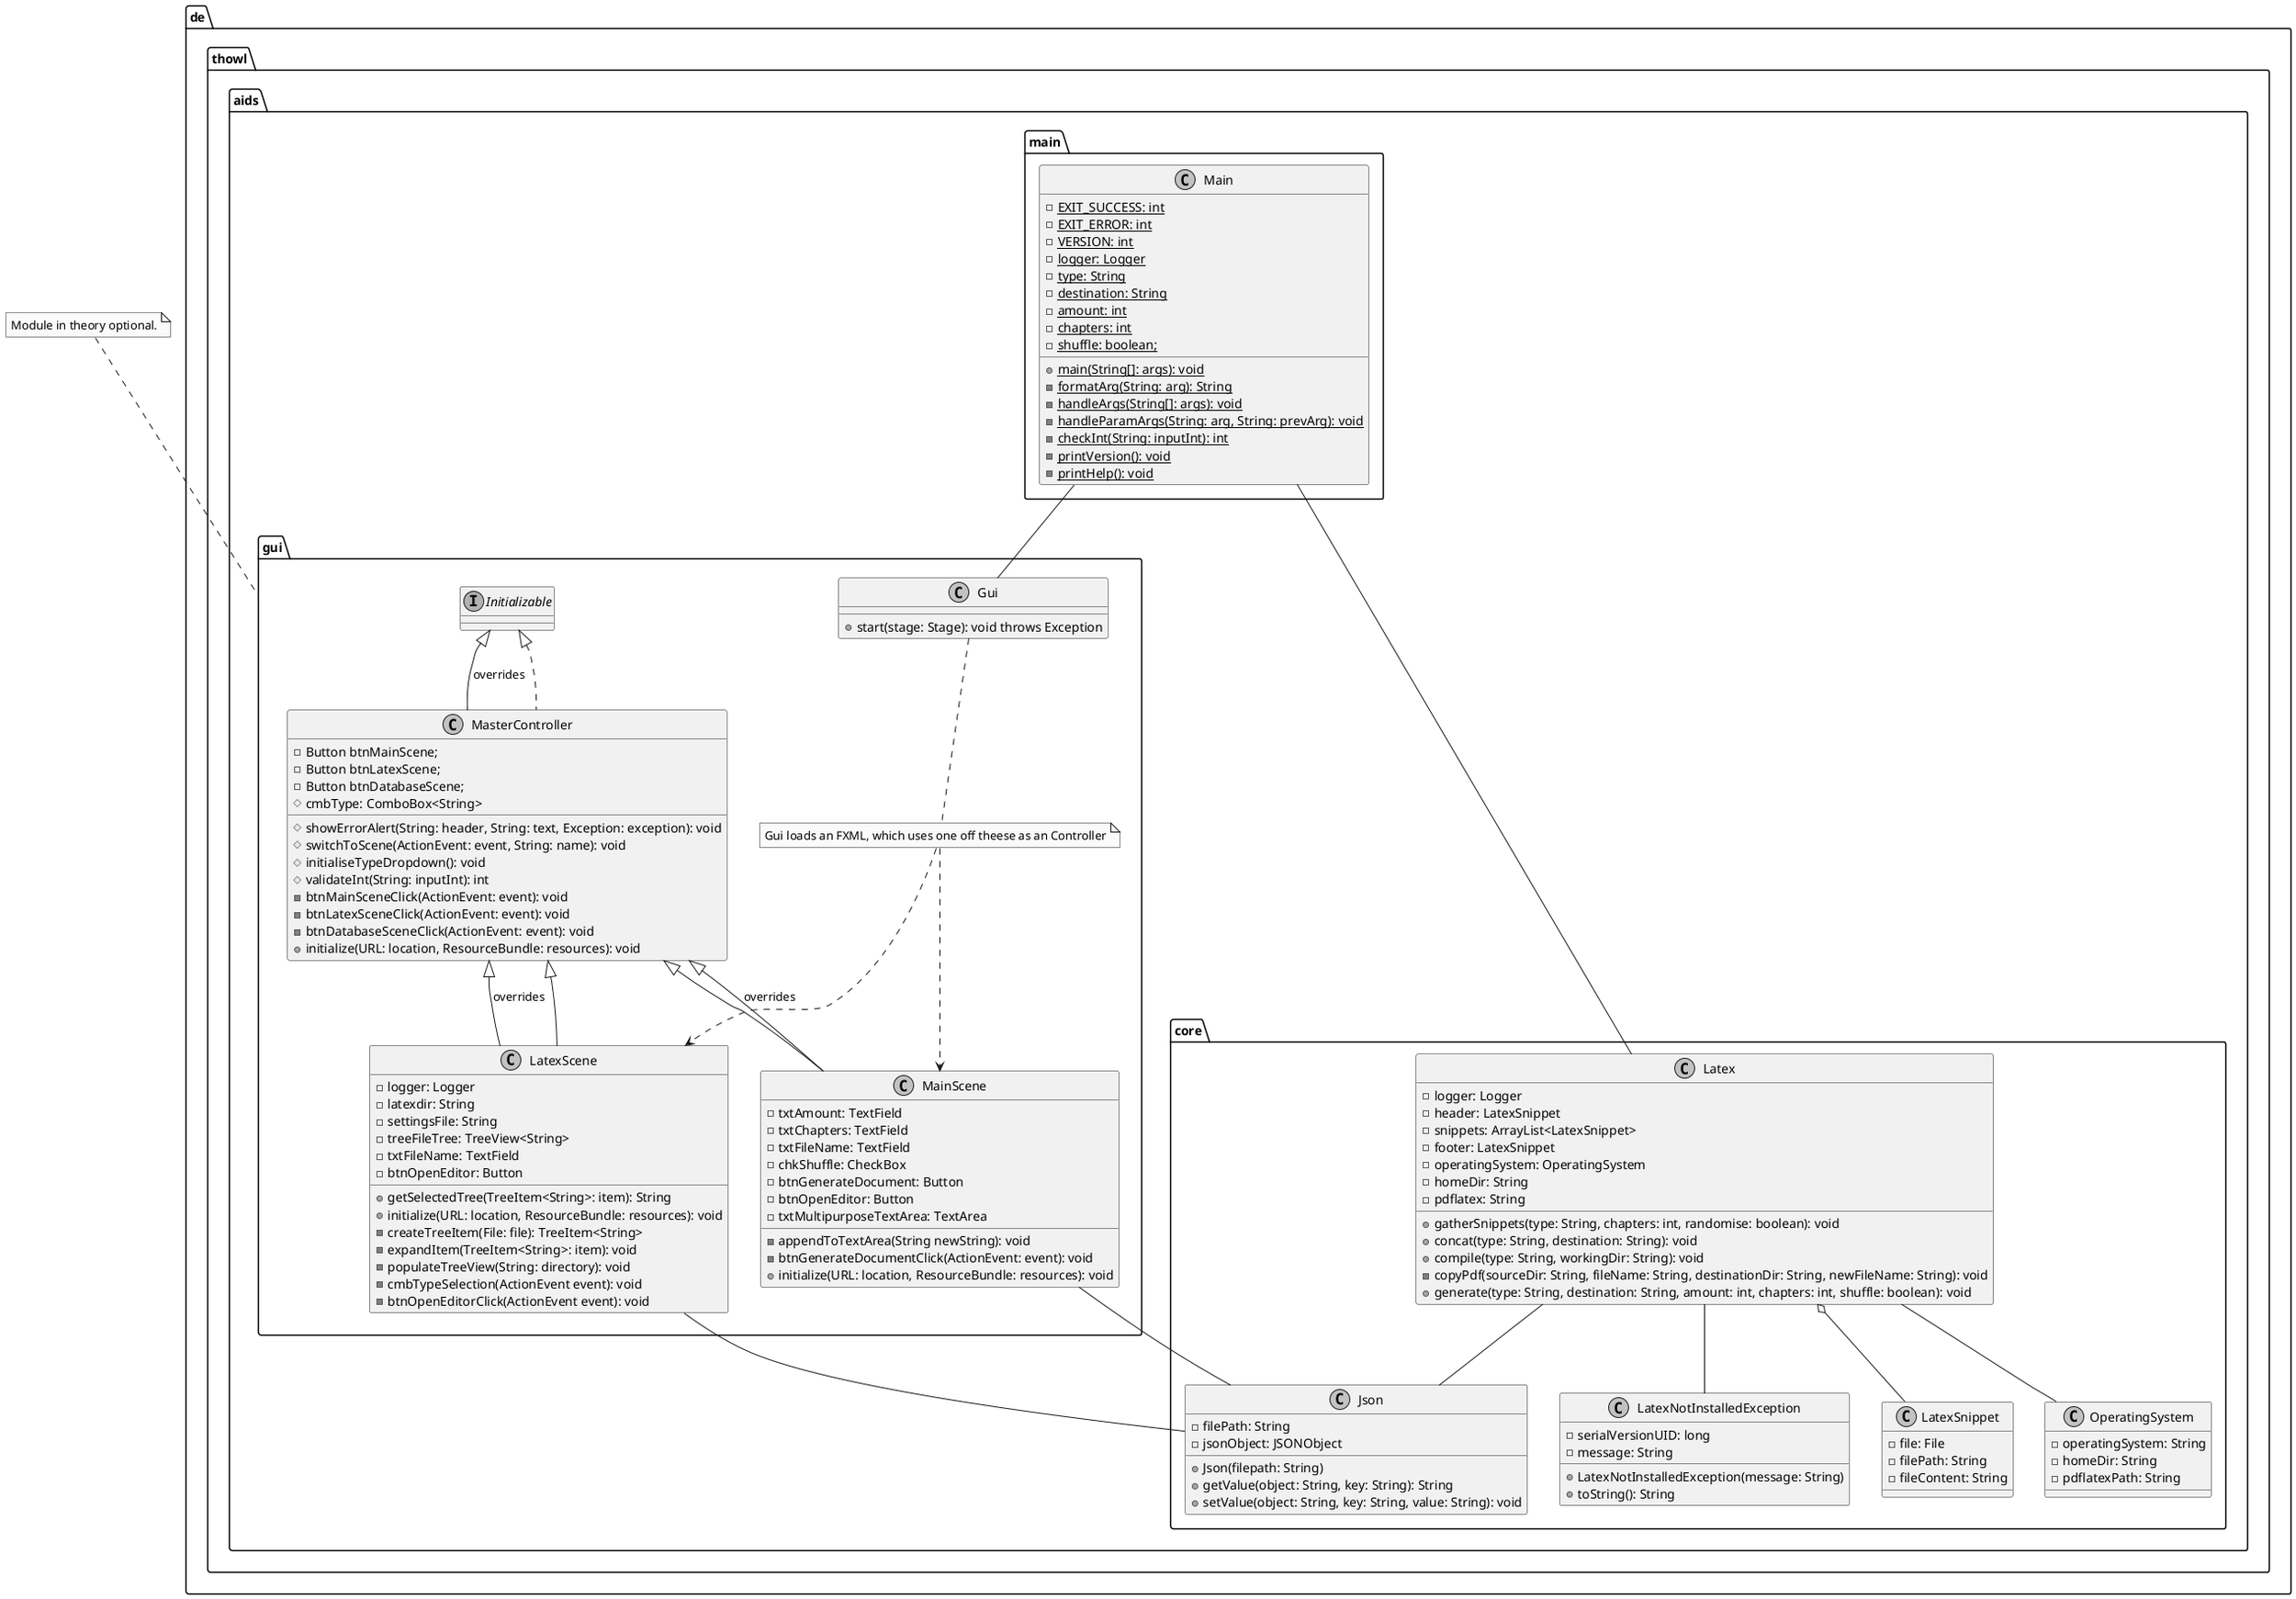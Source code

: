@startuml aids

skinparam monochrome true

de.thowl.aids.main.Main -- de.thowl.aids.gui.Gui
de.thowl.aids.main.Main -- de.thowl.aids.core.Latex
de.thowl.aids.gui.MainScene -- de.thowl.aids.core.Json
de.thowl.aids.gui.LatexScene -- de.thowl.aids.core.Json

package de.thowl.aids.main {
	class Main {
		- {static} EXIT_SUCCESS: int
		- {static} EXIT_ERROR: int
		- {static} VERSION: int
		- {static} logger: Logger
		- {static} type: String
		- {static} destination: String
		- {static} amount: int
		- {static} chapters: int
		- {static} shuffle: boolean;
		+ {static} main(String[]: args): void
		- {static} formatArg(String: arg): String
		- {static} handleArgs(String[]: args): void
		- {static} handleParamArgs(String: arg, String: prevArg): void
		- {static} checkInt(String: inputInt): int
		- {static} printVersion(): void
		- {static} printHelp(): void
	}
}

package de.thowl.aids.core {
	class Latex {
		- logger: Logger
		- header: LatexSnippet
		- snippets: ArrayList<LatexSnippet>
		- footer: LatexSnippet
		- operatingSystem: OperatingSystem
		- homeDir: String
		- pdflatex: String
		+ gatherSnippets(type: String, chapters: int, randomise: boolean): void
		+ concat(type: String, destination: String): void
		+ compile(type: String, workingDir: String): void
		- copyPdf(sourceDir: String, fileName: String, destinationDir: String, newFileName: String): void
		+ generate(type: String, destination: String, amount: int, chapters: int, shuffle: boolean): void
	}

	Latex o-- LatexSnippet 
	Latex -- OperatingSystem
	Latex -- Json
	Latex -- LatexNotInstalledException

	class OperatingSystem {
		- operatingSystem: String
		- homeDir: String
		- pdflatexPath: String
	}

	class Json {
		- filePath: String
		- jsonObject: JSONObject
		+ Json(filepath: String)
		+ getValue(object: String, key: String): String
		+ setValue(object: String, key: String, value: String): void
	}

	class LatexNotInstalledException {
		- serialVersionUID: long
		- message: String
		+ LatexNotInstalledException(message: String)
		+ toString(): String
	}

	class LatexSnippet {
		- file: File
		- filePath: String
		- fileContent: String
	}

}

note top of de.thowl.aids.gui : Module in theory optional.
package de.thowl.aids.gui{
	class Gui {
		+ start(stage: Stage): void throws Exception
	}

	note "Gui loads an FXML, which uses one off theese as an Controller" as N1
	Gui .. N1
	N1 ..> MainScene
	N1 ..> LatexScene

	class MasterController implements Initializable{
		- Button btnMainScene;
		- Button btnLatexScene;
		- Button btnDatabaseScene;
		# cmbType: ComboBox<String>
		# showErrorAlert(String: header, String: text, Exception: exception): void
		# switchToScene(ActionEvent: event, String: name): void
		# initialiseTypeDropdown(): void
		# validateInt(String: inputInt): int
		- btnMainSceneClick(ActionEvent: event): void
		- btnLatexSceneClick(ActionEvent: event): void
		- btnDatabaseSceneClick(ActionEvent: event): void
		+ initialize(URL: location, ResourceBundle: resources): void
	}

	class MainScene extends MasterController {
		- txtAmount: TextField
		- txtChapters: TextField
		- txtFileName: TextField
		- chkShuffle: CheckBox
		- btnGenerateDocument: Button
		- btnOpenEditor: Button
		- txtMultipurposeTextArea: TextArea
		- appendToTextArea(String newString): void
		- btnGenerateDocumentClick(ActionEvent: event): void
		+ initialize(URL: location, ResourceBundle: resources): void
	}

	class LatexScene extends MasterController {
		- logger: Logger
		- latexdir: String
		- settingsFile: String
		- treeFileTree: TreeView<String>
		- txtFileName: TextField
		- btnOpenEditor: Button
		+ getSelectedTree(TreeItem<String>: item): String
		+ initialize(URL: location, ResourceBundle: resources): void
		- createTreeItem(File: file): TreeItem<String>
		- expandItem(TreeItem<String>: item): void
		- populateTreeView(String: directory): void
		- cmbTypeSelection(ActionEvent event): void
		- btnOpenEditorClick(ActionEvent event): void 
	}

	Initializable <|-- MasterController : overrides
	MasterController <|-- MainScene : overrides
	MasterController <|-- LatexScene : overrides
}
@enduml
